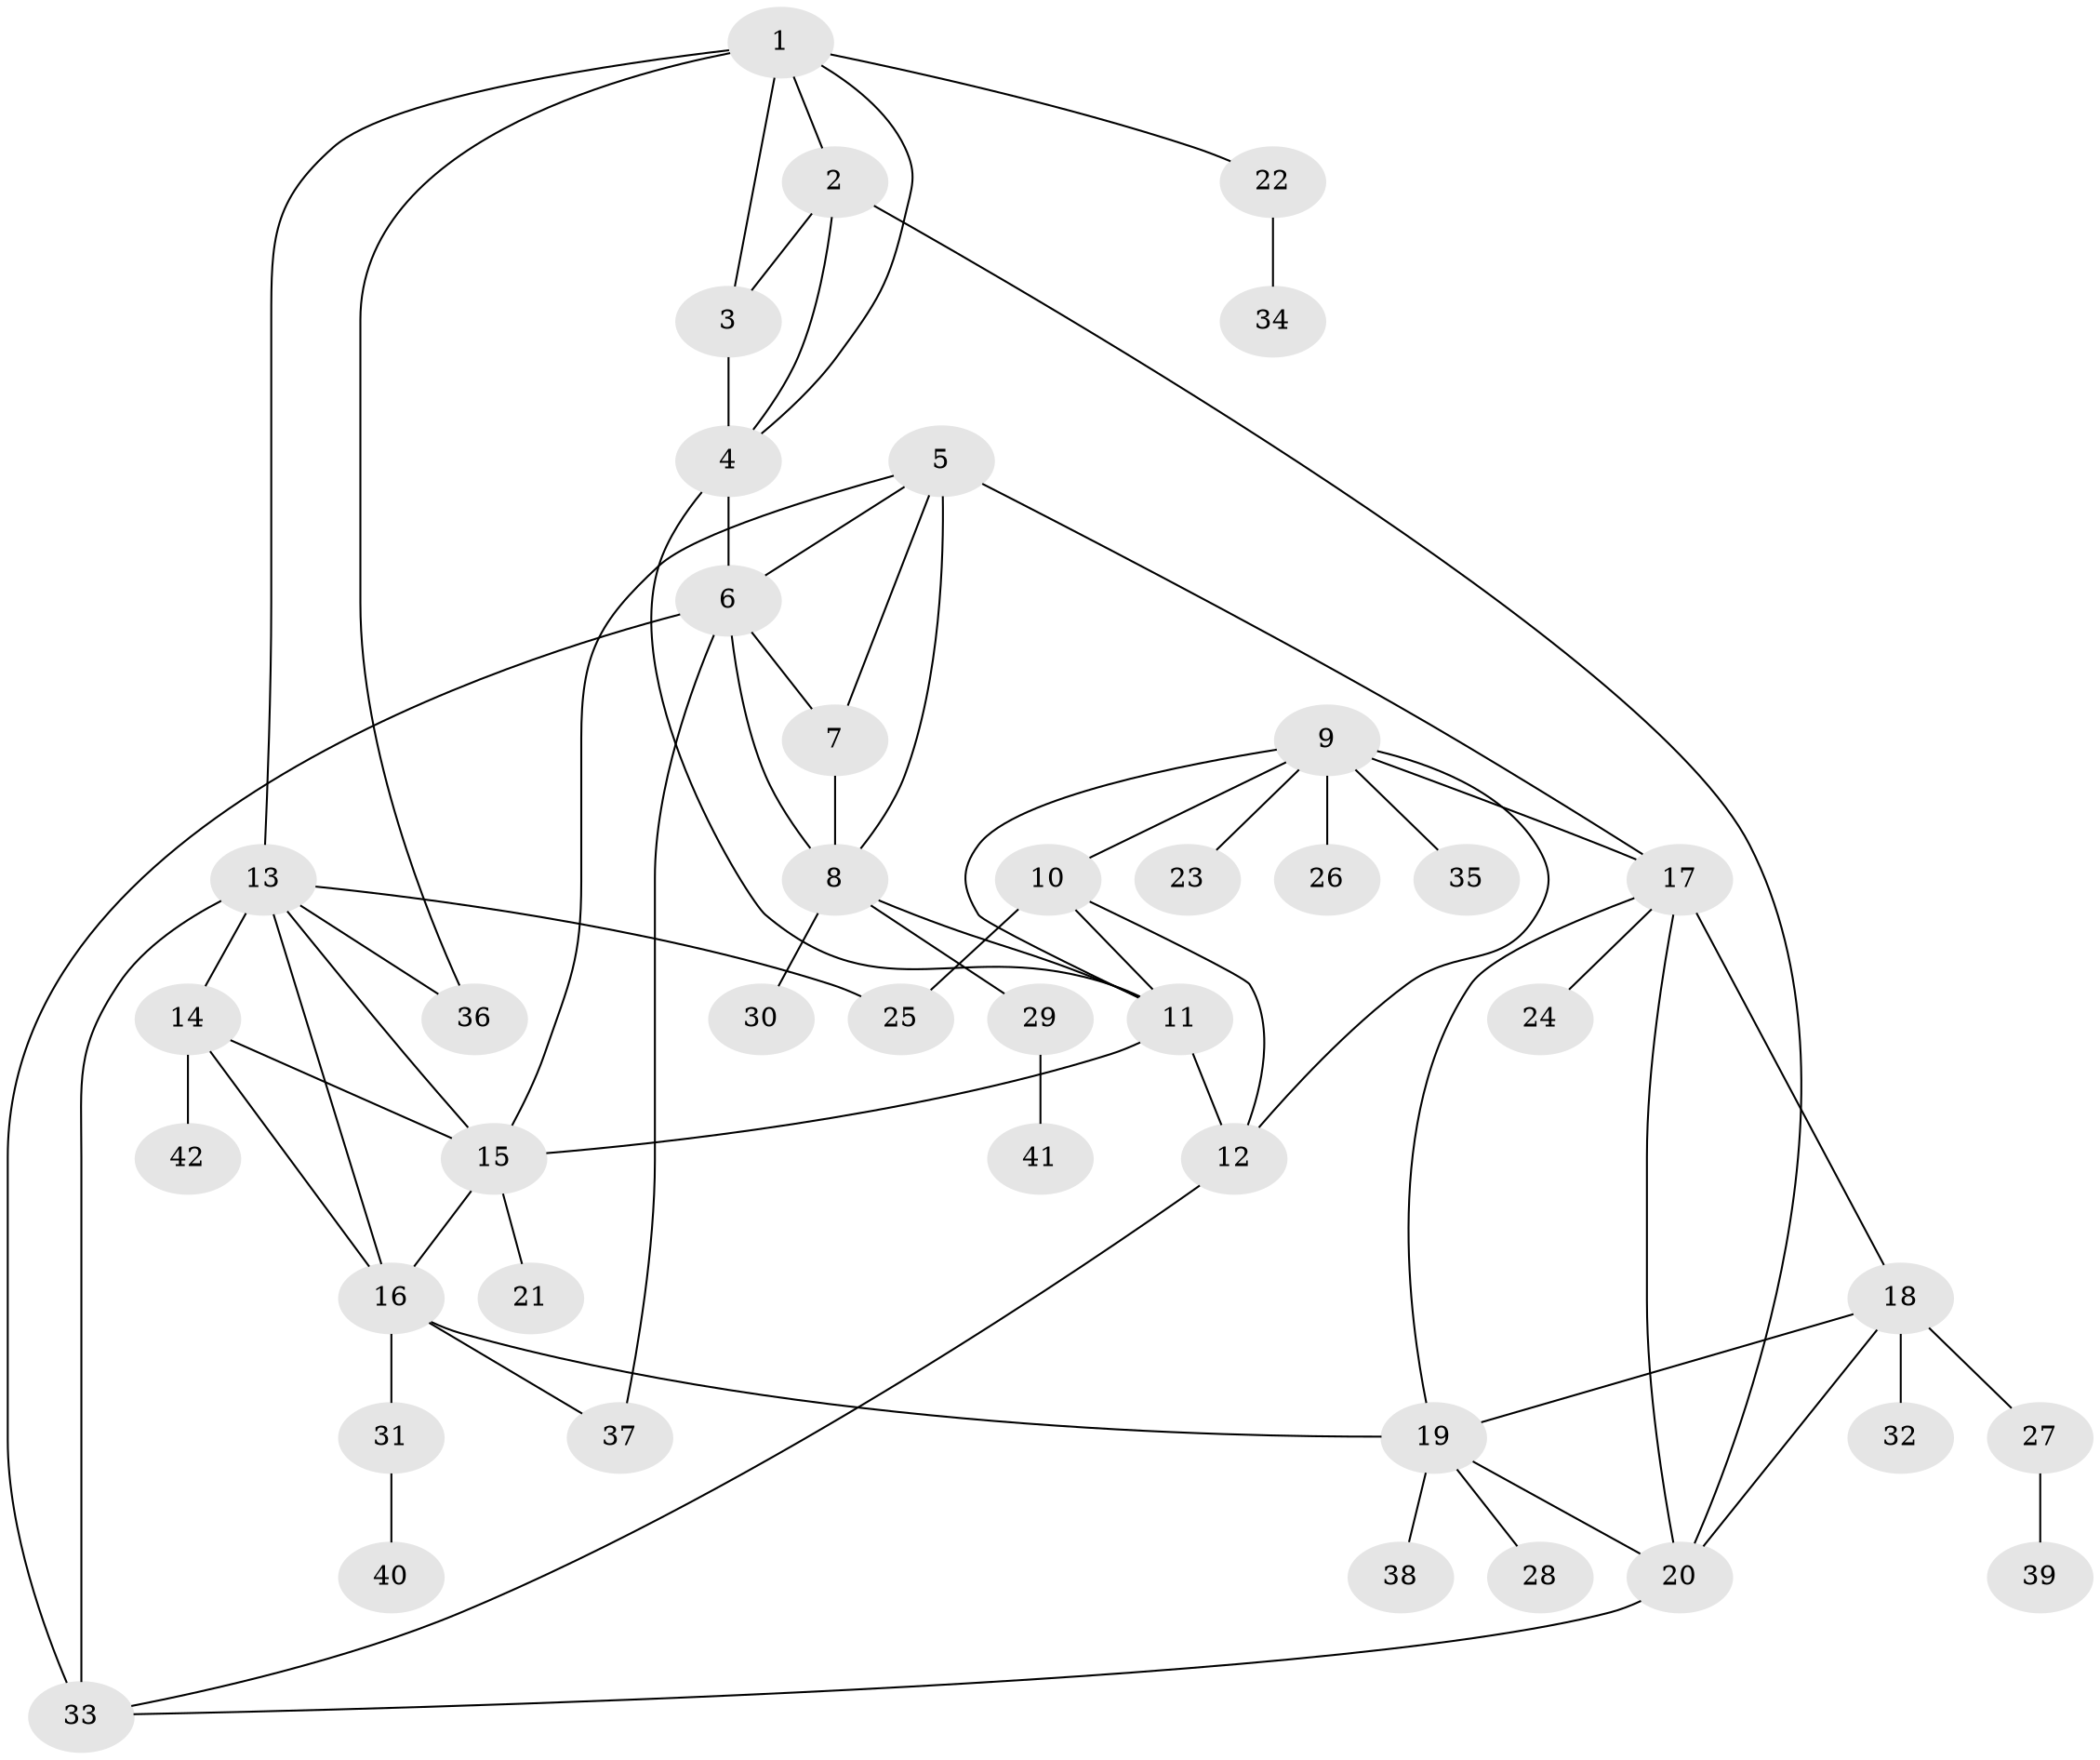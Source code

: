 // original degree distribution, {7: 0.08536585365853659, 5: 0.06097560975609756, 4: 0.024390243902439025, 8: 0.06097560975609756, 9: 0.012195121951219513, 6: 0.012195121951219513, 1: 0.5365853658536586, 3: 0.06097560975609756, 2: 0.14634146341463414}
// Generated by graph-tools (version 1.1) at 2025/37/03/09/25 02:37:25]
// undirected, 42 vertices, 68 edges
graph export_dot {
graph [start="1"]
  node [color=gray90,style=filled];
  1;
  2;
  3;
  4;
  5;
  6;
  7;
  8;
  9;
  10;
  11;
  12;
  13;
  14;
  15;
  16;
  17;
  18;
  19;
  20;
  21;
  22;
  23;
  24;
  25;
  26;
  27;
  28;
  29;
  30;
  31;
  32;
  33;
  34;
  35;
  36;
  37;
  38;
  39;
  40;
  41;
  42;
  1 -- 2 [weight=1.0];
  1 -- 3 [weight=1.0];
  1 -- 4 [weight=1.0];
  1 -- 13 [weight=1.0];
  1 -- 22 [weight=1.0];
  1 -- 36 [weight=1.0];
  2 -- 3 [weight=1.0];
  2 -- 4 [weight=1.0];
  2 -- 20 [weight=1.0];
  3 -- 4 [weight=1.0];
  4 -- 6 [weight=2.0];
  4 -- 11 [weight=1.0];
  5 -- 6 [weight=1.0];
  5 -- 7 [weight=1.0];
  5 -- 8 [weight=1.0];
  5 -- 15 [weight=1.0];
  5 -- 17 [weight=3.0];
  6 -- 7 [weight=2.0];
  6 -- 8 [weight=1.0];
  6 -- 33 [weight=3.0];
  6 -- 37 [weight=1.0];
  7 -- 8 [weight=1.0];
  8 -- 11 [weight=1.0];
  8 -- 29 [weight=1.0];
  8 -- 30 [weight=1.0];
  9 -- 10 [weight=1.0];
  9 -- 11 [weight=1.0];
  9 -- 12 [weight=1.0];
  9 -- 17 [weight=1.0];
  9 -- 23 [weight=1.0];
  9 -- 26 [weight=2.0];
  9 -- 35 [weight=1.0];
  10 -- 11 [weight=1.0];
  10 -- 12 [weight=2.0];
  10 -- 25 [weight=1.0];
  11 -- 12 [weight=1.0];
  11 -- 15 [weight=1.0];
  12 -- 33 [weight=2.0];
  13 -- 14 [weight=1.0];
  13 -- 15 [weight=1.0];
  13 -- 16 [weight=1.0];
  13 -- 25 [weight=1.0];
  13 -- 33 [weight=1.0];
  13 -- 36 [weight=1.0];
  14 -- 15 [weight=1.0];
  14 -- 16 [weight=1.0];
  14 -- 42 [weight=1.0];
  15 -- 16 [weight=1.0];
  15 -- 21 [weight=1.0];
  16 -- 19 [weight=1.0];
  16 -- 31 [weight=1.0];
  16 -- 37 [weight=1.0];
  17 -- 18 [weight=1.0];
  17 -- 19 [weight=1.0];
  17 -- 20 [weight=1.0];
  17 -- 24 [weight=1.0];
  18 -- 19 [weight=1.0];
  18 -- 20 [weight=1.0];
  18 -- 27 [weight=1.0];
  18 -- 32 [weight=3.0];
  19 -- 20 [weight=1.0];
  19 -- 28 [weight=1.0];
  19 -- 38 [weight=2.0];
  20 -- 33 [weight=1.0];
  22 -- 34 [weight=1.0];
  27 -- 39 [weight=1.0];
  29 -- 41 [weight=3.0];
  31 -- 40 [weight=1.0];
}
